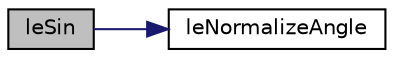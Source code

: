 digraph "leSin"
{
 // LATEX_PDF_SIZE
  edge [fontname="Helvetica",fontsize="10",labelfontname="Helvetica",labelfontsize="10"];
  node [fontname="Helvetica",fontsize="10",shape=record];
  rankdir="LR";
  Node1 [label="leSin",height=0.2,width=0.4,color="black", fillcolor="grey75", style="filled", fontcolor="black",tooltip=" "];
  Node1 -> Node2 [color="midnightblue",fontsize="10",style="solid",fontname="Helvetica"];
  Node2 [label="leNormalizeAngle",height=0.2,width=0.4,color="black", fillcolor="white", style="filled",URL="$legato__math_8c.html#a1c7998e4045fa9bac4f1255392835314",tooltip=" "];
}
